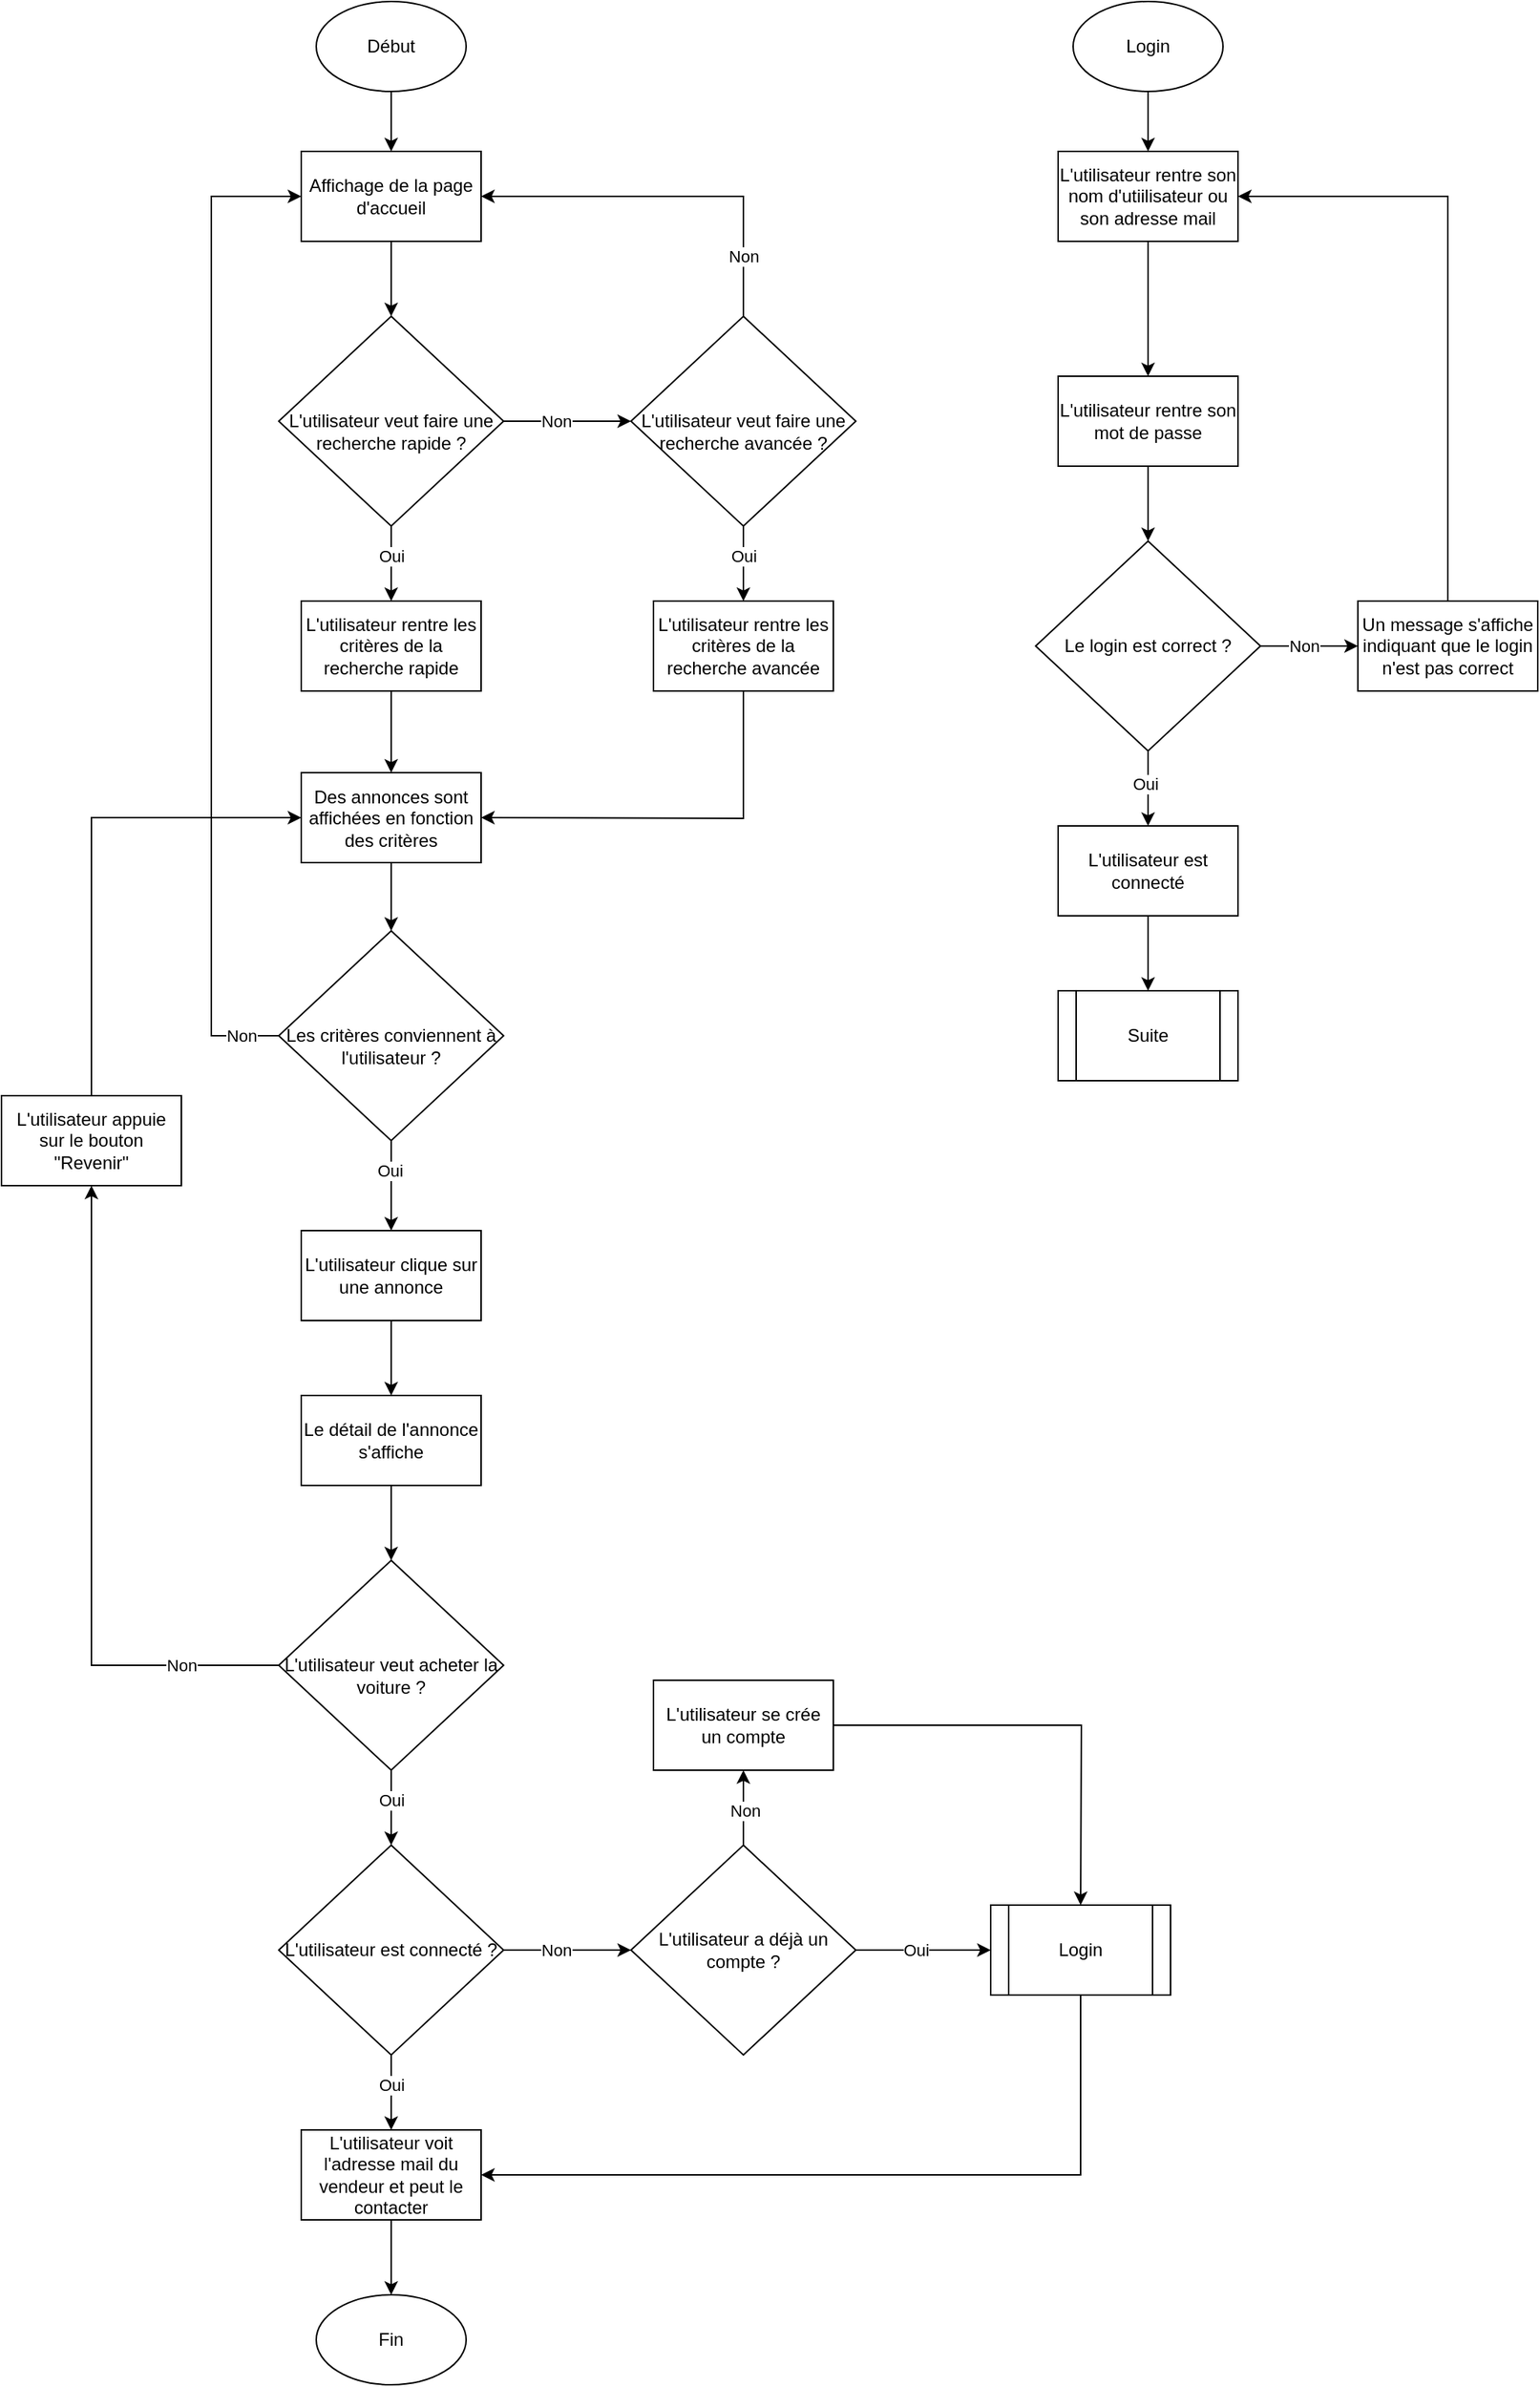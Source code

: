 <mxfile version="21.6.8" type="device">
  <diagram name="Page-1" id="42uzoSIfnXZGei19IGm3">
    <mxGraphModel dx="591" dy="827" grid="1" gridSize="10" guides="1" tooltips="1" connect="1" arrows="1" fold="1" page="1" pageScale="1" pageWidth="827" pageHeight="1169" math="0" shadow="0">
      <root>
        <mxCell id="0" />
        <mxCell id="1" parent="0" />
        <mxCell id="Zp4WH2vjktp5seBrRzLq-7" style="edgeStyle=none;rounded=0;orthogonalLoop=1;jettySize=auto;html=1;exitX=0.5;exitY=1;exitDx=0;exitDy=0;endArrow=classic;endFill=1;" parent="1" source="Zp4WH2vjktp5seBrRzLq-1" target="Zp4WH2vjktp5seBrRzLq-2" edge="1">
          <mxGeometry relative="1" as="geometry" />
        </mxCell>
        <mxCell id="Zp4WH2vjktp5seBrRzLq-1" value="Login" style="ellipse;whiteSpace=wrap;html=1;" parent="1" vertex="1">
          <mxGeometry x="1585" width="100" height="60" as="geometry" />
        </mxCell>
        <mxCell id="Zp4WH2vjktp5seBrRzLq-9" style="edgeStyle=none;rounded=0;orthogonalLoop=1;jettySize=auto;html=1;exitX=0.5;exitY=1;exitDx=0;exitDy=0;endArrow=classic;endFill=1;" parent="1" source="Zp4WH2vjktp5seBrRzLq-2" target="Zp4WH2vjktp5seBrRzLq-3" edge="1">
          <mxGeometry relative="1" as="geometry" />
        </mxCell>
        <mxCell id="Zp4WH2vjktp5seBrRzLq-10" style="edgeStyle=none;rounded=0;orthogonalLoop=1;jettySize=auto;html=1;exitX=0.5;exitY=1;exitDx=0;exitDy=0;endArrow=classic;endFill=1;" parent="1" source="Zp4WH2vjktp5seBrRzLq-3" target="Zp4WH2vjktp5seBrRzLq-4" edge="1">
          <mxGeometry relative="1" as="geometry" />
        </mxCell>
        <mxCell id="Zp4WH2vjktp5seBrRzLq-3" value="L&#39;utilisateur rentre son mot de passe" style="rounded=0;whiteSpace=wrap;html=1;" parent="1" vertex="1">
          <mxGeometry x="1575" y="250" width="120" height="60" as="geometry" />
        </mxCell>
        <mxCell id="Zp4WH2vjktp5seBrRzLq-11" style="edgeStyle=none;rounded=0;orthogonalLoop=1;jettySize=auto;html=1;exitX=0.5;exitY=1;exitDx=0;exitDy=0;endArrow=classic;endFill=1;" parent="1" source="Zp4WH2vjktp5seBrRzLq-4" target="Zp4WH2vjktp5seBrRzLq-5" edge="1">
          <mxGeometry relative="1" as="geometry" />
        </mxCell>
        <mxCell id="Zp4WH2vjktp5seBrRzLq-16" value="Oui" style="edgeLabel;html=1;align=center;verticalAlign=middle;resizable=0;points=[];" parent="Zp4WH2vjktp5seBrRzLq-11" vertex="1" connectable="0">
          <mxGeometry x="-0.133" y="1" relative="1" as="geometry">
            <mxPoint x="-3" as="offset" />
          </mxGeometry>
        </mxCell>
        <mxCell id="Zp4WH2vjktp5seBrRzLq-12" style="edgeStyle=none;rounded=0;orthogonalLoop=1;jettySize=auto;html=1;exitX=1;exitY=0.5;exitDx=0;exitDy=0;endArrow=classic;endFill=1;" parent="1" source="Zp4WH2vjktp5seBrRzLq-4" target="Zp4WH2vjktp5seBrRzLq-6" edge="1">
          <mxGeometry relative="1" as="geometry" />
        </mxCell>
        <mxCell id="Zp4WH2vjktp5seBrRzLq-15" value="Non" style="edgeLabel;html=1;align=center;verticalAlign=middle;resizable=0;points=[];" parent="Zp4WH2vjktp5seBrRzLq-12" vertex="1" connectable="0">
          <mxGeometry x="0.015" relative="1" as="geometry">
            <mxPoint x="-4" as="offset" />
          </mxGeometry>
        </mxCell>
        <mxCell id="Zp4WH2vjktp5seBrRzLq-4" value="Le login est correct ?" style="rhombus;whiteSpace=wrap;html=1;" parent="1" vertex="1">
          <mxGeometry x="1560" y="360" width="150" height="140" as="geometry" />
        </mxCell>
        <mxCell id="Zp4WH2vjktp5seBrRzLq-18" style="edgeStyle=none;rounded=0;orthogonalLoop=1;jettySize=auto;html=1;exitX=0.5;exitY=1;exitDx=0;exitDy=0;" parent="1" source="Zp4WH2vjktp5seBrRzLq-5" target="Zp4WH2vjktp5seBrRzLq-17" edge="1">
          <mxGeometry relative="1" as="geometry" />
        </mxCell>
        <mxCell id="Zp4WH2vjktp5seBrRzLq-5" value="L&#39;utilisateur est connecté" style="rounded=0;whiteSpace=wrap;html=1;" parent="1" vertex="1">
          <mxGeometry x="1575" y="550" width="120" height="60" as="geometry" />
        </mxCell>
        <mxCell id="Zp4WH2vjktp5seBrRzLq-6" value="Un message s&#39;affiche indiquant que le login n&#39;est pas correct" style="rounded=0;whiteSpace=wrap;html=1;" parent="1" vertex="1">
          <mxGeometry x="1775" y="400" width="120" height="60" as="geometry" />
        </mxCell>
        <mxCell id="Zp4WH2vjktp5seBrRzLq-13" style="edgeStyle=none;rounded=0;orthogonalLoop=1;jettySize=auto;html=1;exitX=0.5;exitY=0;exitDx=0;exitDy=0;entryX=1;entryY=0.5;entryDx=0;entryDy=0;endArrow=classic;endFill=1;" parent="1" source="Zp4WH2vjktp5seBrRzLq-6" target="Zp4WH2vjktp5seBrRzLq-2" edge="1">
          <mxGeometry relative="1" as="geometry">
            <Array as="points">
              <mxPoint x="1835" y="130" />
            </Array>
          </mxGeometry>
        </mxCell>
        <mxCell id="Zp4WH2vjktp5seBrRzLq-2" value="L&#39;utilisateur rentre son nom d&#39;utiilisateur ou son adresse mail" style="rounded=0;whiteSpace=wrap;html=1;" parent="1" vertex="1">
          <mxGeometry x="1575" y="100" width="120" height="60" as="geometry" />
        </mxCell>
        <mxCell id="Zp4WH2vjktp5seBrRzLq-17" value="Suite" style="shape=process;whiteSpace=wrap;html=1;backgroundOutline=1;" parent="1" vertex="1">
          <mxGeometry x="1575" y="660" width="120" height="60" as="geometry" />
        </mxCell>
        <mxCell id="Zp4WH2vjktp5seBrRzLq-22" style="edgeStyle=none;rounded=0;orthogonalLoop=1;jettySize=auto;html=1;exitX=0.5;exitY=1;exitDx=0;exitDy=0;" parent="1" source="Zp4WH2vjktp5seBrRzLq-20" target="Zp4WH2vjktp5seBrRzLq-21" edge="1">
          <mxGeometry relative="1" as="geometry" />
        </mxCell>
        <mxCell id="Zp4WH2vjktp5seBrRzLq-20" value="Début" style="ellipse;whiteSpace=wrap;html=1;" parent="1" vertex="1">
          <mxGeometry x="1080" width="100" height="60" as="geometry" />
        </mxCell>
        <mxCell id="Zp4WH2vjktp5seBrRzLq-24" style="edgeStyle=none;rounded=0;orthogonalLoop=1;jettySize=auto;html=1;exitX=0.5;exitY=1;exitDx=0;exitDy=0;entryX=0.5;entryY=0;entryDx=0;entryDy=0;" parent="1" source="Zp4WH2vjktp5seBrRzLq-21" target="Nv3XQOVCH59gs5l6-7Bc-1" edge="1">
          <mxGeometry relative="1" as="geometry">
            <mxPoint x="1130" y="200" as="targetPoint" />
          </mxGeometry>
        </mxCell>
        <mxCell id="Zp4WH2vjktp5seBrRzLq-21" value="Affichage de la page d&#39;accueil" style="rounded=0;whiteSpace=wrap;html=1;" parent="1" vertex="1">
          <mxGeometry x="1070" y="100" width="120" height="60" as="geometry" />
        </mxCell>
        <mxCell id="Nv3XQOVCH59gs5l6-7Bc-1" value="&lt;br&gt;L&#39;utilisateur veut faire une recherche rapide ?" style="rhombus;whiteSpace=wrap;html=1;" vertex="1" parent="1">
          <mxGeometry x="1055" y="210" width="150" height="140" as="geometry" />
        </mxCell>
        <mxCell id="Nv3XQOVCH59gs5l6-7Bc-2" value="L&#39;utilisateur rentre les critères de la recherche rapide" style="rounded=0;whiteSpace=wrap;html=1;" vertex="1" parent="1">
          <mxGeometry x="1070" y="400" width="120" height="60" as="geometry" />
        </mxCell>
        <mxCell id="Nv3XQOVCH59gs5l6-7Bc-3" style="edgeStyle=none;rounded=0;orthogonalLoop=1;jettySize=auto;html=1;exitX=0.5;exitY=1;exitDx=0;exitDy=0;entryX=0.5;entryY=0;entryDx=0;entryDy=0;" edge="1" parent="1" source="Nv3XQOVCH59gs5l6-7Bc-1" target="Nv3XQOVCH59gs5l6-7Bc-2">
          <mxGeometry relative="1" as="geometry">
            <mxPoint x="1140" y="170" as="sourcePoint" />
            <mxPoint x="1140" y="220" as="targetPoint" />
          </mxGeometry>
        </mxCell>
        <mxCell id="Nv3XQOVCH59gs5l6-7Bc-5" value="Oui" style="edgeLabel;html=1;align=center;verticalAlign=middle;resizable=0;points=[];" vertex="1" connectable="0" parent="Nv3XQOVCH59gs5l6-7Bc-3">
          <mxGeometry x="-0.44" relative="1" as="geometry">
            <mxPoint y="6" as="offset" />
          </mxGeometry>
        </mxCell>
        <mxCell id="Nv3XQOVCH59gs5l6-7Bc-54" style="edgeStyle=orthogonalEdgeStyle;rounded=0;orthogonalLoop=1;jettySize=auto;html=1;entryX=1;entryY=0.5;entryDx=0;entryDy=0;" edge="1" parent="1" source="Nv3XQOVCH59gs5l6-7Bc-6" target="Zp4WH2vjktp5seBrRzLq-21">
          <mxGeometry relative="1" as="geometry">
            <Array as="points">
              <mxPoint x="1365" y="130" />
            </Array>
          </mxGeometry>
        </mxCell>
        <mxCell id="Nv3XQOVCH59gs5l6-7Bc-55" value="Non" style="edgeLabel;html=1;align=center;verticalAlign=middle;resizable=0;points=[];" vertex="1" connectable="0" parent="Nv3XQOVCH59gs5l6-7Bc-54">
          <mxGeometry x="-0.726" y="2" relative="1" as="geometry">
            <mxPoint x="2" y="-5" as="offset" />
          </mxGeometry>
        </mxCell>
        <mxCell id="Nv3XQOVCH59gs5l6-7Bc-6" value="&lt;br&gt;L&#39;utilisateur veut faire une recherche avancée ?" style="rhombus;whiteSpace=wrap;html=1;" vertex="1" parent="1">
          <mxGeometry x="1290" y="210" width="150" height="140" as="geometry" />
        </mxCell>
        <mxCell id="Nv3XQOVCH59gs5l6-7Bc-7" style="edgeStyle=none;rounded=0;orthogonalLoop=1;jettySize=auto;html=1;exitX=1;exitY=0.5;exitDx=0;exitDy=0;entryX=0;entryY=0.5;entryDx=0;entryDy=0;" edge="1" parent="1" source="Nv3XQOVCH59gs5l6-7Bc-1" target="Nv3XQOVCH59gs5l6-7Bc-6">
          <mxGeometry relative="1" as="geometry">
            <mxPoint x="1140" y="360" as="sourcePoint" />
            <mxPoint x="1140" y="410" as="targetPoint" />
          </mxGeometry>
        </mxCell>
        <mxCell id="Nv3XQOVCH59gs5l6-7Bc-8" value="Non" style="edgeLabel;html=1;align=center;verticalAlign=middle;resizable=0;points=[];" vertex="1" connectable="0" parent="Nv3XQOVCH59gs5l6-7Bc-7">
          <mxGeometry x="-0.44" relative="1" as="geometry">
            <mxPoint x="11" as="offset" />
          </mxGeometry>
        </mxCell>
        <mxCell id="Nv3XQOVCH59gs5l6-7Bc-9" value="L&#39;utilisateur rentre les critères de la recherche avancée" style="rounded=0;whiteSpace=wrap;html=1;" vertex="1" parent="1">
          <mxGeometry x="1305" y="400" width="120" height="60" as="geometry" />
        </mxCell>
        <mxCell id="Nv3XQOVCH59gs5l6-7Bc-10" style="edgeStyle=none;rounded=0;orthogonalLoop=1;jettySize=auto;html=1;exitX=0.5;exitY=1;exitDx=0;exitDy=0;entryX=0.5;entryY=0;entryDx=0;entryDy=0;" edge="1" parent="1" source="Nv3XQOVCH59gs5l6-7Bc-6" target="Nv3XQOVCH59gs5l6-7Bc-9">
          <mxGeometry relative="1" as="geometry">
            <mxPoint x="1140" y="360" as="sourcePoint" />
            <mxPoint x="1140" y="410" as="targetPoint" />
          </mxGeometry>
        </mxCell>
        <mxCell id="Nv3XQOVCH59gs5l6-7Bc-11" value="Oui" style="edgeLabel;html=1;align=center;verticalAlign=middle;resizable=0;points=[];" vertex="1" connectable="0" parent="Nv3XQOVCH59gs5l6-7Bc-10">
          <mxGeometry x="-0.44" relative="1" as="geometry">
            <mxPoint y="6" as="offset" />
          </mxGeometry>
        </mxCell>
        <mxCell id="Nv3XQOVCH59gs5l6-7Bc-49" style="edgeStyle=orthogonalEdgeStyle;rounded=0;orthogonalLoop=1;jettySize=auto;html=1;entryX=0.5;entryY=0;entryDx=0;entryDy=0;" edge="1" parent="1" source="Nv3XQOVCH59gs5l6-7Bc-12" target="Nv3XQOVCH59gs5l6-7Bc-48">
          <mxGeometry relative="1" as="geometry" />
        </mxCell>
        <mxCell id="Nv3XQOVCH59gs5l6-7Bc-12" value="Des annonces sont affichées en fonction des critères" style="rounded=0;whiteSpace=wrap;html=1;" vertex="1" parent="1">
          <mxGeometry x="1070" y="514.5" width="120" height="60" as="geometry" />
        </mxCell>
        <mxCell id="Nv3XQOVCH59gs5l6-7Bc-13" style="edgeStyle=none;rounded=0;orthogonalLoop=1;jettySize=auto;html=1;exitX=0.5;exitY=1;exitDx=0;exitDy=0;entryX=0.5;entryY=0;entryDx=0;entryDy=0;" edge="1" parent="1" source="Nv3XQOVCH59gs5l6-7Bc-2" target="Nv3XQOVCH59gs5l6-7Bc-12">
          <mxGeometry relative="1" as="geometry">
            <mxPoint x="1140" y="170" as="sourcePoint" />
            <mxPoint x="1140" y="220" as="targetPoint" />
          </mxGeometry>
        </mxCell>
        <mxCell id="Nv3XQOVCH59gs5l6-7Bc-14" style="edgeStyle=none;rounded=0;orthogonalLoop=1;jettySize=auto;html=1;exitX=0.5;exitY=1;exitDx=0;exitDy=0;entryX=1;entryY=0.5;entryDx=0;entryDy=0;" edge="1" parent="1" source="Nv3XQOVCH59gs5l6-7Bc-9" target="Nv3XQOVCH59gs5l6-7Bc-12">
          <mxGeometry relative="1" as="geometry">
            <mxPoint x="1140" y="470" as="sourcePoint" />
            <mxPoint x="1140" y="525" as="targetPoint" />
            <Array as="points">
              <mxPoint x="1365" y="545" />
            </Array>
          </mxGeometry>
        </mxCell>
        <mxCell id="Nv3XQOVCH59gs5l6-7Bc-18" style="edgeStyle=orthogonalEdgeStyle;rounded=0;orthogonalLoop=1;jettySize=auto;html=1;entryX=0.5;entryY=0;entryDx=0;entryDy=0;" edge="1" parent="1" source="Nv3XQOVCH59gs5l6-7Bc-15" target="Nv3XQOVCH59gs5l6-7Bc-16">
          <mxGeometry relative="1" as="geometry" />
        </mxCell>
        <mxCell id="Nv3XQOVCH59gs5l6-7Bc-15" value="L&#39;utilisateur clique sur une annonce" style="rounded=0;whiteSpace=wrap;html=1;" vertex="1" parent="1">
          <mxGeometry x="1070" y="820" width="120" height="60" as="geometry" />
        </mxCell>
        <mxCell id="Nv3XQOVCH59gs5l6-7Bc-20" style="edgeStyle=orthogonalEdgeStyle;rounded=0;orthogonalLoop=1;jettySize=auto;html=1;entryX=0.5;entryY=0;entryDx=0;entryDy=0;" edge="1" parent="1" source="Nv3XQOVCH59gs5l6-7Bc-16" target="Nv3XQOVCH59gs5l6-7Bc-19">
          <mxGeometry relative="1" as="geometry" />
        </mxCell>
        <mxCell id="Nv3XQOVCH59gs5l6-7Bc-16" value="Le détail de l&#39;annonce s&#39;affiche" style="rounded=0;whiteSpace=wrap;html=1;" vertex="1" parent="1">
          <mxGeometry x="1070" y="930" width="120" height="60" as="geometry" />
        </mxCell>
        <mxCell id="Nv3XQOVCH59gs5l6-7Bc-25" style="edgeStyle=orthogonalEdgeStyle;rounded=0;orthogonalLoop=1;jettySize=auto;html=1;entryX=0.5;entryY=0;entryDx=0;entryDy=0;" edge="1" parent="1" source="Nv3XQOVCH59gs5l6-7Bc-19" target="Nv3XQOVCH59gs5l6-7Bc-24">
          <mxGeometry relative="1" as="geometry" />
        </mxCell>
        <mxCell id="Nv3XQOVCH59gs5l6-7Bc-26" value="Oui" style="edgeLabel;html=1;align=center;verticalAlign=middle;resizable=0;points=[];" vertex="1" connectable="0" parent="Nv3XQOVCH59gs5l6-7Bc-25">
          <mxGeometry x="-0.36" relative="1" as="geometry">
            <mxPoint y="4" as="offset" />
          </mxGeometry>
        </mxCell>
        <mxCell id="Nv3XQOVCH59gs5l6-7Bc-45" style="edgeStyle=orthogonalEdgeStyle;rounded=0;orthogonalLoop=1;jettySize=auto;html=1;entryX=0.5;entryY=1;entryDx=0;entryDy=0;" edge="1" parent="1" source="Nv3XQOVCH59gs5l6-7Bc-19" target="Nv3XQOVCH59gs5l6-7Bc-44">
          <mxGeometry relative="1" as="geometry" />
        </mxCell>
        <mxCell id="Nv3XQOVCH59gs5l6-7Bc-46" value="Non" style="edgeLabel;html=1;align=center;verticalAlign=middle;resizable=0;points=[];" vertex="1" connectable="0" parent="Nv3XQOVCH59gs5l6-7Bc-45">
          <mxGeometry x="-0.722" y="-1" relative="1" as="geometry">
            <mxPoint x="-3" y="1" as="offset" />
          </mxGeometry>
        </mxCell>
        <mxCell id="Nv3XQOVCH59gs5l6-7Bc-19" value="&lt;br&gt;L&#39;utilisateur veut acheter la voiture ?" style="rhombus;whiteSpace=wrap;html=1;" vertex="1" parent="1">
          <mxGeometry x="1055" y="1040" width="150" height="140" as="geometry" />
        </mxCell>
        <mxCell id="Nv3XQOVCH59gs5l6-7Bc-28" style="edgeStyle=orthogonalEdgeStyle;rounded=0;orthogonalLoop=1;jettySize=auto;html=1;entryX=0.5;entryY=0;entryDx=0;entryDy=0;" edge="1" parent="1" source="Nv3XQOVCH59gs5l6-7Bc-24" target="Nv3XQOVCH59gs5l6-7Bc-27">
          <mxGeometry relative="1" as="geometry" />
        </mxCell>
        <mxCell id="Nv3XQOVCH59gs5l6-7Bc-29" value="Oui" style="edgeLabel;html=1;align=center;verticalAlign=middle;resizable=0;points=[];" vertex="1" connectable="0" parent="Nv3XQOVCH59gs5l6-7Bc-28">
          <mxGeometry x="-0.28" y="2" relative="1" as="geometry">
            <mxPoint x="-2" y="2" as="offset" />
          </mxGeometry>
        </mxCell>
        <mxCell id="Nv3XQOVCH59gs5l6-7Bc-33" style="edgeStyle=orthogonalEdgeStyle;rounded=0;orthogonalLoop=1;jettySize=auto;html=1;entryX=0;entryY=0.5;entryDx=0;entryDy=0;" edge="1" parent="1" source="Nv3XQOVCH59gs5l6-7Bc-24" target="Nv3XQOVCH59gs5l6-7Bc-32">
          <mxGeometry relative="1" as="geometry" />
        </mxCell>
        <mxCell id="Nv3XQOVCH59gs5l6-7Bc-37" value="Non" style="edgeLabel;html=1;align=center;verticalAlign=middle;resizable=0;points=[];" vertex="1" connectable="0" parent="Nv3XQOVCH59gs5l6-7Bc-33">
          <mxGeometry x="-0.412" y="-2" relative="1" as="geometry">
            <mxPoint x="10" y="-2" as="offset" />
          </mxGeometry>
        </mxCell>
        <mxCell id="Nv3XQOVCH59gs5l6-7Bc-24" value="L&#39;utilisateur est connecté ?" style="rhombus;whiteSpace=wrap;html=1;" vertex="1" parent="1">
          <mxGeometry x="1055" y="1230" width="150" height="140" as="geometry" />
        </mxCell>
        <mxCell id="Nv3XQOVCH59gs5l6-7Bc-31" style="edgeStyle=orthogonalEdgeStyle;rounded=0;orthogonalLoop=1;jettySize=auto;html=1;entryX=0.5;entryY=0;entryDx=0;entryDy=0;" edge="1" parent="1" source="Nv3XQOVCH59gs5l6-7Bc-27" target="Nv3XQOVCH59gs5l6-7Bc-30">
          <mxGeometry relative="1" as="geometry" />
        </mxCell>
        <mxCell id="Nv3XQOVCH59gs5l6-7Bc-27" value="L&#39;utilisateur voit l&#39;adresse mail du vendeur et peut le contacter" style="rounded=0;whiteSpace=wrap;html=1;" vertex="1" parent="1">
          <mxGeometry x="1070" y="1420" width="120" height="60" as="geometry" />
        </mxCell>
        <mxCell id="Nv3XQOVCH59gs5l6-7Bc-30" value="Fin" style="ellipse;whiteSpace=wrap;html=1;" vertex="1" parent="1">
          <mxGeometry x="1080" y="1530" width="100" height="60" as="geometry" />
        </mxCell>
        <mxCell id="Nv3XQOVCH59gs5l6-7Bc-35" style="edgeStyle=orthogonalEdgeStyle;rounded=0;orthogonalLoop=1;jettySize=auto;html=1;entryX=0;entryY=0.5;entryDx=0;entryDy=0;" edge="1" parent="1" source="Nv3XQOVCH59gs5l6-7Bc-32" target="Nv3XQOVCH59gs5l6-7Bc-43">
          <mxGeometry relative="1" as="geometry">
            <mxPoint x="1530" y="1300" as="targetPoint" />
          </mxGeometry>
        </mxCell>
        <mxCell id="Nv3XQOVCH59gs5l6-7Bc-38" value="Oui" style="edgeLabel;html=1;align=center;verticalAlign=middle;resizable=0;points=[];" vertex="1" connectable="0" parent="Nv3XQOVCH59gs5l6-7Bc-35">
          <mxGeometry x="-0.111" y="1" relative="1" as="geometry">
            <mxPoint y="1" as="offset" />
          </mxGeometry>
        </mxCell>
        <mxCell id="Nv3XQOVCH59gs5l6-7Bc-40" style="edgeStyle=orthogonalEdgeStyle;rounded=0;orthogonalLoop=1;jettySize=auto;html=1;entryX=0.5;entryY=1;entryDx=0;entryDy=0;" edge="1" parent="1" source="Nv3XQOVCH59gs5l6-7Bc-32" target="Nv3XQOVCH59gs5l6-7Bc-39">
          <mxGeometry relative="1" as="geometry" />
        </mxCell>
        <mxCell id="Nv3XQOVCH59gs5l6-7Bc-41" value="Non" style="edgeLabel;html=1;align=center;verticalAlign=middle;resizable=0;points=[];" vertex="1" connectable="0" parent="Nv3XQOVCH59gs5l6-7Bc-40">
          <mxGeometry x="-0.08" y="-1" relative="1" as="geometry">
            <mxPoint as="offset" />
          </mxGeometry>
        </mxCell>
        <mxCell id="Nv3XQOVCH59gs5l6-7Bc-32" value="L&#39;utilisateur a déjà un compte ?" style="rhombus;whiteSpace=wrap;html=1;" vertex="1" parent="1">
          <mxGeometry x="1290" y="1230" width="150" height="140" as="geometry" />
        </mxCell>
        <mxCell id="Nv3XQOVCH59gs5l6-7Bc-36" style="edgeStyle=orthogonalEdgeStyle;rounded=0;orthogonalLoop=1;jettySize=auto;html=1;entryX=1;entryY=0.5;entryDx=0;entryDy=0;exitX=0.5;exitY=1;exitDx=0;exitDy=0;" edge="1" parent="1" source="Nv3XQOVCH59gs5l6-7Bc-43" target="Nv3XQOVCH59gs5l6-7Bc-27">
          <mxGeometry relative="1" as="geometry">
            <mxPoint x="1590" y="1330" as="sourcePoint" />
            <Array as="points">
              <mxPoint x="1590" y="1450" />
            </Array>
          </mxGeometry>
        </mxCell>
        <mxCell id="Nv3XQOVCH59gs5l6-7Bc-42" style="edgeStyle=orthogonalEdgeStyle;rounded=0;orthogonalLoop=1;jettySize=auto;html=1;entryX=0.5;entryY=0;entryDx=0;entryDy=0;" edge="1" parent="1" source="Nv3XQOVCH59gs5l6-7Bc-39">
          <mxGeometry relative="1" as="geometry">
            <mxPoint x="1590" y="1270" as="targetPoint" />
          </mxGeometry>
        </mxCell>
        <mxCell id="Nv3XQOVCH59gs5l6-7Bc-39" value="L&#39;utilisateur se crée un compte" style="rounded=0;whiteSpace=wrap;html=1;" vertex="1" parent="1">
          <mxGeometry x="1305" y="1120" width="120" height="60" as="geometry" />
        </mxCell>
        <mxCell id="Nv3XQOVCH59gs5l6-7Bc-43" value="Login" style="shape=process;whiteSpace=wrap;html=1;backgroundOutline=1;" vertex="1" parent="1">
          <mxGeometry x="1530" y="1270" width="120" height="60" as="geometry" />
        </mxCell>
        <mxCell id="Nv3XQOVCH59gs5l6-7Bc-47" style="edgeStyle=orthogonalEdgeStyle;rounded=0;orthogonalLoop=1;jettySize=auto;html=1;entryX=0;entryY=0.5;entryDx=0;entryDy=0;" edge="1" parent="1" source="Nv3XQOVCH59gs5l6-7Bc-44" target="Nv3XQOVCH59gs5l6-7Bc-12">
          <mxGeometry relative="1" as="geometry">
            <Array as="points">
              <mxPoint x="930" y="545" />
            </Array>
          </mxGeometry>
        </mxCell>
        <mxCell id="Nv3XQOVCH59gs5l6-7Bc-44" value="L&#39;utilisateur appuie sur le bouton &quot;Revenir&quot;" style="rounded=0;whiteSpace=wrap;html=1;" vertex="1" parent="1">
          <mxGeometry x="870" y="730" width="120" height="60" as="geometry" />
        </mxCell>
        <mxCell id="Nv3XQOVCH59gs5l6-7Bc-50" style="edgeStyle=orthogonalEdgeStyle;rounded=0;orthogonalLoop=1;jettySize=auto;html=1;entryX=0.5;entryY=0;entryDx=0;entryDy=0;" edge="1" parent="1" source="Nv3XQOVCH59gs5l6-7Bc-48" target="Nv3XQOVCH59gs5l6-7Bc-15">
          <mxGeometry relative="1" as="geometry" />
        </mxCell>
        <mxCell id="Nv3XQOVCH59gs5l6-7Bc-51" value="Oui" style="edgeLabel;html=1;align=center;verticalAlign=middle;resizable=0;points=[];" vertex="1" connectable="0" parent="Nv3XQOVCH59gs5l6-7Bc-50">
          <mxGeometry x="-0.333" y="-1" relative="1" as="geometry">
            <mxPoint as="offset" />
          </mxGeometry>
        </mxCell>
        <mxCell id="Nv3XQOVCH59gs5l6-7Bc-52" style="edgeStyle=orthogonalEdgeStyle;rounded=0;orthogonalLoop=1;jettySize=auto;html=1;entryX=0;entryY=0.5;entryDx=0;entryDy=0;" edge="1" parent="1" source="Nv3XQOVCH59gs5l6-7Bc-48" target="Zp4WH2vjktp5seBrRzLq-21">
          <mxGeometry relative="1" as="geometry">
            <Array as="points">
              <mxPoint x="1010" y="690" />
              <mxPoint x="1010" y="130" />
            </Array>
          </mxGeometry>
        </mxCell>
        <mxCell id="Nv3XQOVCH59gs5l6-7Bc-53" value="Non" style="edgeLabel;html=1;align=center;verticalAlign=middle;resizable=0;points=[];" vertex="1" connectable="0" parent="Nv3XQOVCH59gs5l6-7Bc-52">
          <mxGeometry x="-0.889" y="1" relative="1" as="geometry">
            <mxPoint x="12" y="-1" as="offset" />
          </mxGeometry>
        </mxCell>
        <mxCell id="Nv3XQOVCH59gs5l6-7Bc-48" value="&lt;br&gt;Les critères conviennent à l&#39;utilisateur ?" style="rhombus;whiteSpace=wrap;html=1;" vertex="1" parent="1">
          <mxGeometry x="1055" y="620" width="150" height="140" as="geometry" />
        </mxCell>
      </root>
    </mxGraphModel>
  </diagram>
</mxfile>
